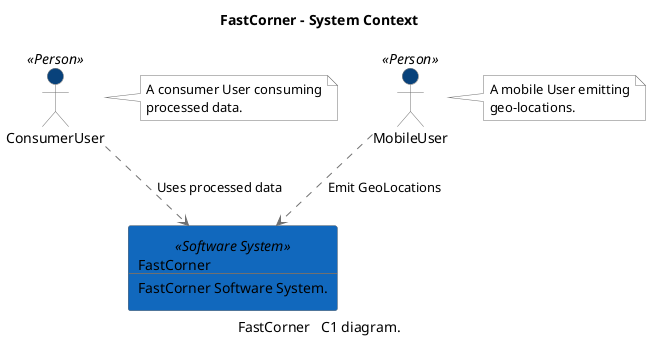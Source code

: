 @startuml(id=SystemContext)
scale max 2000x1409
title FastCorner - System Context
caption FastCorner   C1 diagram.

skinparam {
  shadowing false
  arrowColor #707070
  actorBorderColor #707070
  componentBorderColor #707070
  rectangleBorderColor #707070
  noteBackgroundColor #ffffff
  noteBorderColor #707070
}
actor "ConsumerUser" <<Person>> as 2 #08427b
note right of 2
  A consumer User consuming
  processed data.
end note
rectangle 3 <<Software System>> #1168bd [
  FastCorner
  --
  FastCorner Software System.
]
actor "MobileUser" <<Person>> as 1 #08427b
note right of 1
  A mobile User emitting
  geo-locations.
end note
2 .[#707070].> 3 : Uses processed data
1 .[#707070].> 3 : Emit GeoLocations
@enduml